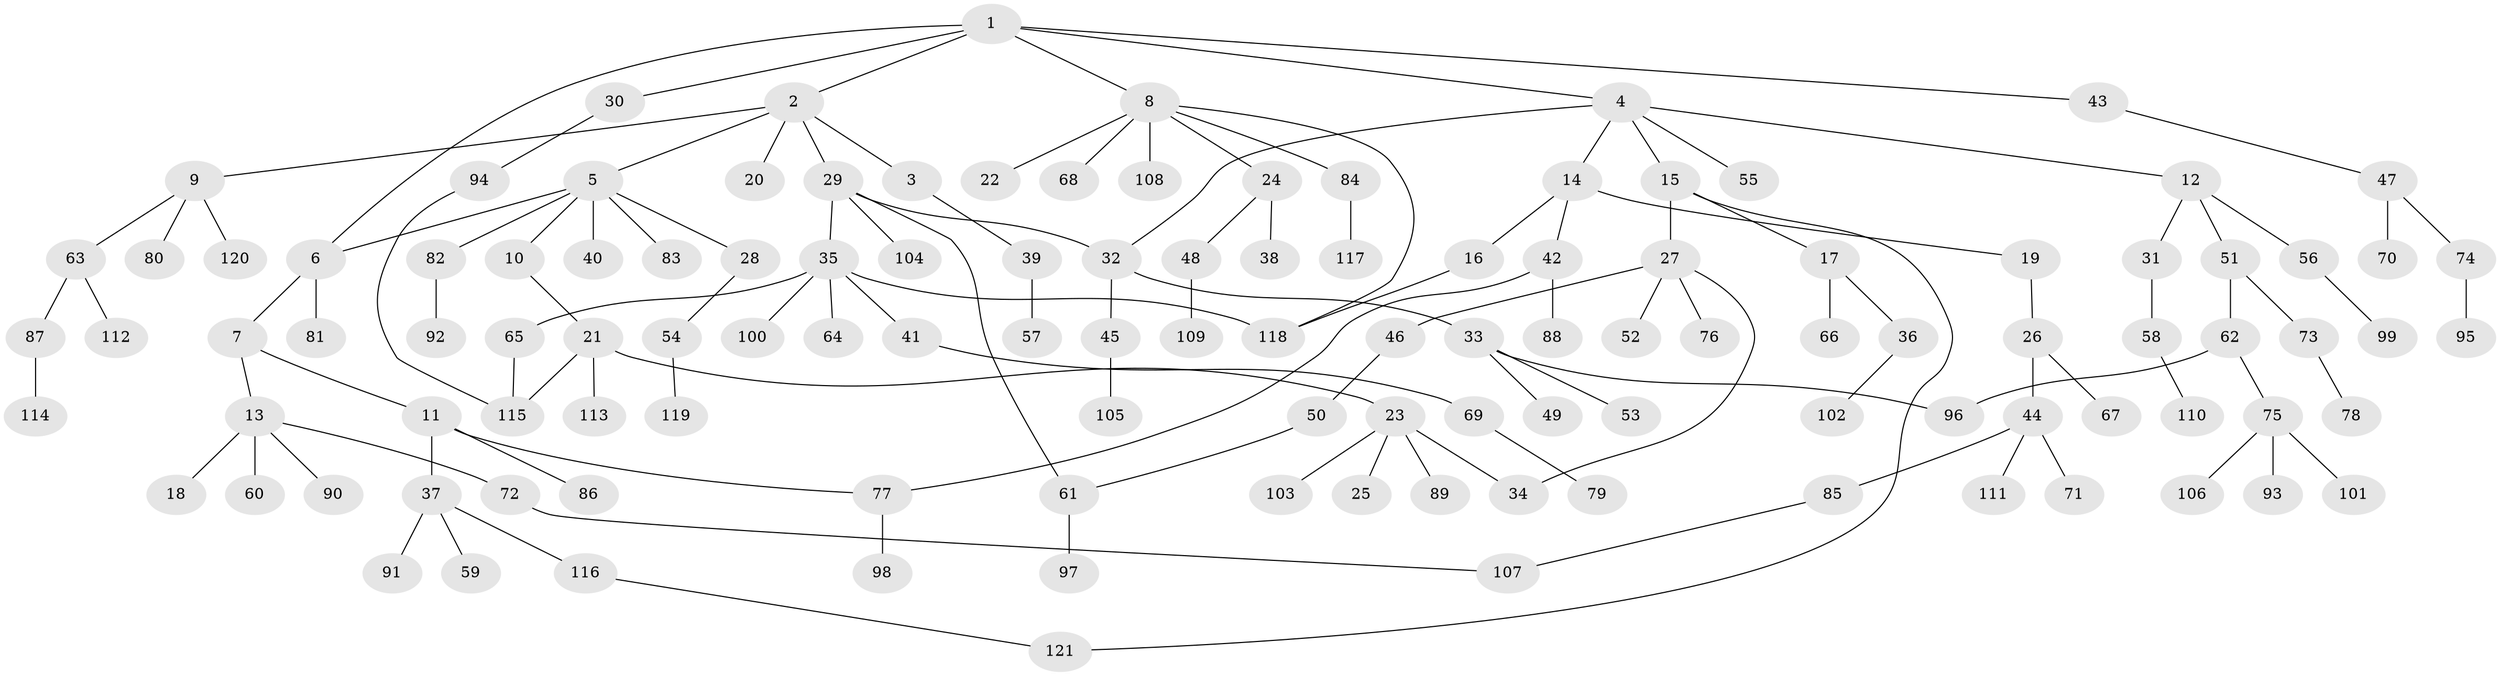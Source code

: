 // Generated by graph-tools (version 1.1) at 2025/25/03/09/25 03:25:35]
// undirected, 121 vertices, 132 edges
graph export_dot {
graph [start="1"]
  node [color=gray90,style=filled];
  1;
  2;
  3;
  4;
  5;
  6;
  7;
  8;
  9;
  10;
  11;
  12;
  13;
  14;
  15;
  16;
  17;
  18;
  19;
  20;
  21;
  22;
  23;
  24;
  25;
  26;
  27;
  28;
  29;
  30;
  31;
  32;
  33;
  34;
  35;
  36;
  37;
  38;
  39;
  40;
  41;
  42;
  43;
  44;
  45;
  46;
  47;
  48;
  49;
  50;
  51;
  52;
  53;
  54;
  55;
  56;
  57;
  58;
  59;
  60;
  61;
  62;
  63;
  64;
  65;
  66;
  67;
  68;
  69;
  70;
  71;
  72;
  73;
  74;
  75;
  76;
  77;
  78;
  79;
  80;
  81;
  82;
  83;
  84;
  85;
  86;
  87;
  88;
  89;
  90;
  91;
  92;
  93;
  94;
  95;
  96;
  97;
  98;
  99;
  100;
  101;
  102;
  103;
  104;
  105;
  106;
  107;
  108;
  109;
  110;
  111;
  112;
  113;
  114;
  115;
  116;
  117;
  118;
  119;
  120;
  121;
  1 -- 2;
  1 -- 4;
  1 -- 8;
  1 -- 30;
  1 -- 43;
  1 -- 6;
  2 -- 3;
  2 -- 5;
  2 -- 9;
  2 -- 20;
  2 -- 29;
  3 -- 39;
  4 -- 12;
  4 -- 14;
  4 -- 15;
  4 -- 55;
  4 -- 32;
  5 -- 6;
  5 -- 10;
  5 -- 28;
  5 -- 40;
  5 -- 82;
  5 -- 83;
  6 -- 7;
  6 -- 81;
  7 -- 11;
  7 -- 13;
  8 -- 22;
  8 -- 24;
  8 -- 68;
  8 -- 84;
  8 -- 108;
  8 -- 118;
  9 -- 63;
  9 -- 80;
  9 -- 120;
  10 -- 21;
  11 -- 37;
  11 -- 77;
  11 -- 86;
  12 -- 31;
  12 -- 51;
  12 -- 56;
  13 -- 18;
  13 -- 60;
  13 -- 72;
  13 -- 90;
  14 -- 16;
  14 -- 19;
  14 -- 42;
  15 -- 17;
  15 -- 27;
  15 -- 121;
  16 -- 118;
  17 -- 36;
  17 -- 66;
  19 -- 26;
  21 -- 23;
  21 -- 113;
  21 -- 115;
  23 -- 25;
  23 -- 34;
  23 -- 89;
  23 -- 103;
  24 -- 38;
  24 -- 48;
  26 -- 44;
  26 -- 67;
  27 -- 46;
  27 -- 52;
  27 -- 76;
  27 -- 34;
  28 -- 54;
  29 -- 32;
  29 -- 35;
  29 -- 61;
  29 -- 104;
  30 -- 94;
  31 -- 58;
  32 -- 33;
  32 -- 45;
  33 -- 49;
  33 -- 53;
  33 -- 96;
  35 -- 41;
  35 -- 64;
  35 -- 65;
  35 -- 100;
  35 -- 118;
  36 -- 102;
  37 -- 59;
  37 -- 91;
  37 -- 116;
  39 -- 57;
  41 -- 69;
  42 -- 88;
  42 -- 77;
  43 -- 47;
  44 -- 71;
  44 -- 85;
  44 -- 111;
  45 -- 105;
  46 -- 50;
  47 -- 70;
  47 -- 74;
  48 -- 109;
  50 -- 61;
  51 -- 62;
  51 -- 73;
  54 -- 119;
  56 -- 99;
  58 -- 110;
  61 -- 97;
  62 -- 75;
  62 -- 96;
  63 -- 87;
  63 -- 112;
  65 -- 115;
  69 -- 79;
  72 -- 107;
  73 -- 78;
  74 -- 95;
  75 -- 93;
  75 -- 101;
  75 -- 106;
  77 -- 98;
  82 -- 92;
  84 -- 117;
  85 -- 107;
  87 -- 114;
  94 -- 115;
  116 -- 121;
}
